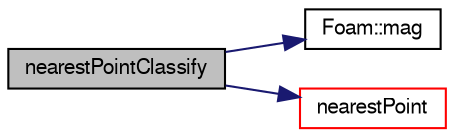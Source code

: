 digraph "nearestPointClassify"
{
  bgcolor="transparent";
  edge [fontname="FreeSans",fontsize="10",labelfontname="FreeSans",labelfontsize="10"];
  node [fontname="FreeSans",fontsize="10",shape=record];
  rankdir="LR";
  Node311 [label="nearestPointClassify",height=0.2,width=0.4,color="black", fillcolor="grey75", style="filled", fontcolor="black"];
  Node311 -> Node312 [color="midnightblue",fontsize="10",style="solid",fontname="FreeSans"];
  Node312 [label="Foam::mag",height=0.2,width=0.4,color="black",URL="$a21124.html#a929da2a3fdcf3dacbbe0487d3a330dae"];
  Node311 -> Node313 [color="midnightblue",fontsize="10",style="solid",fontname="FreeSans"];
  Node313 [label="nearestPoint",height=0.2,width=0.4,color="red",URL="$a27606.html#ab4bbbc54ae9bec9dd33f2f1c1876af59",tooltip="Return nearest point to p on triangle. "];
}
